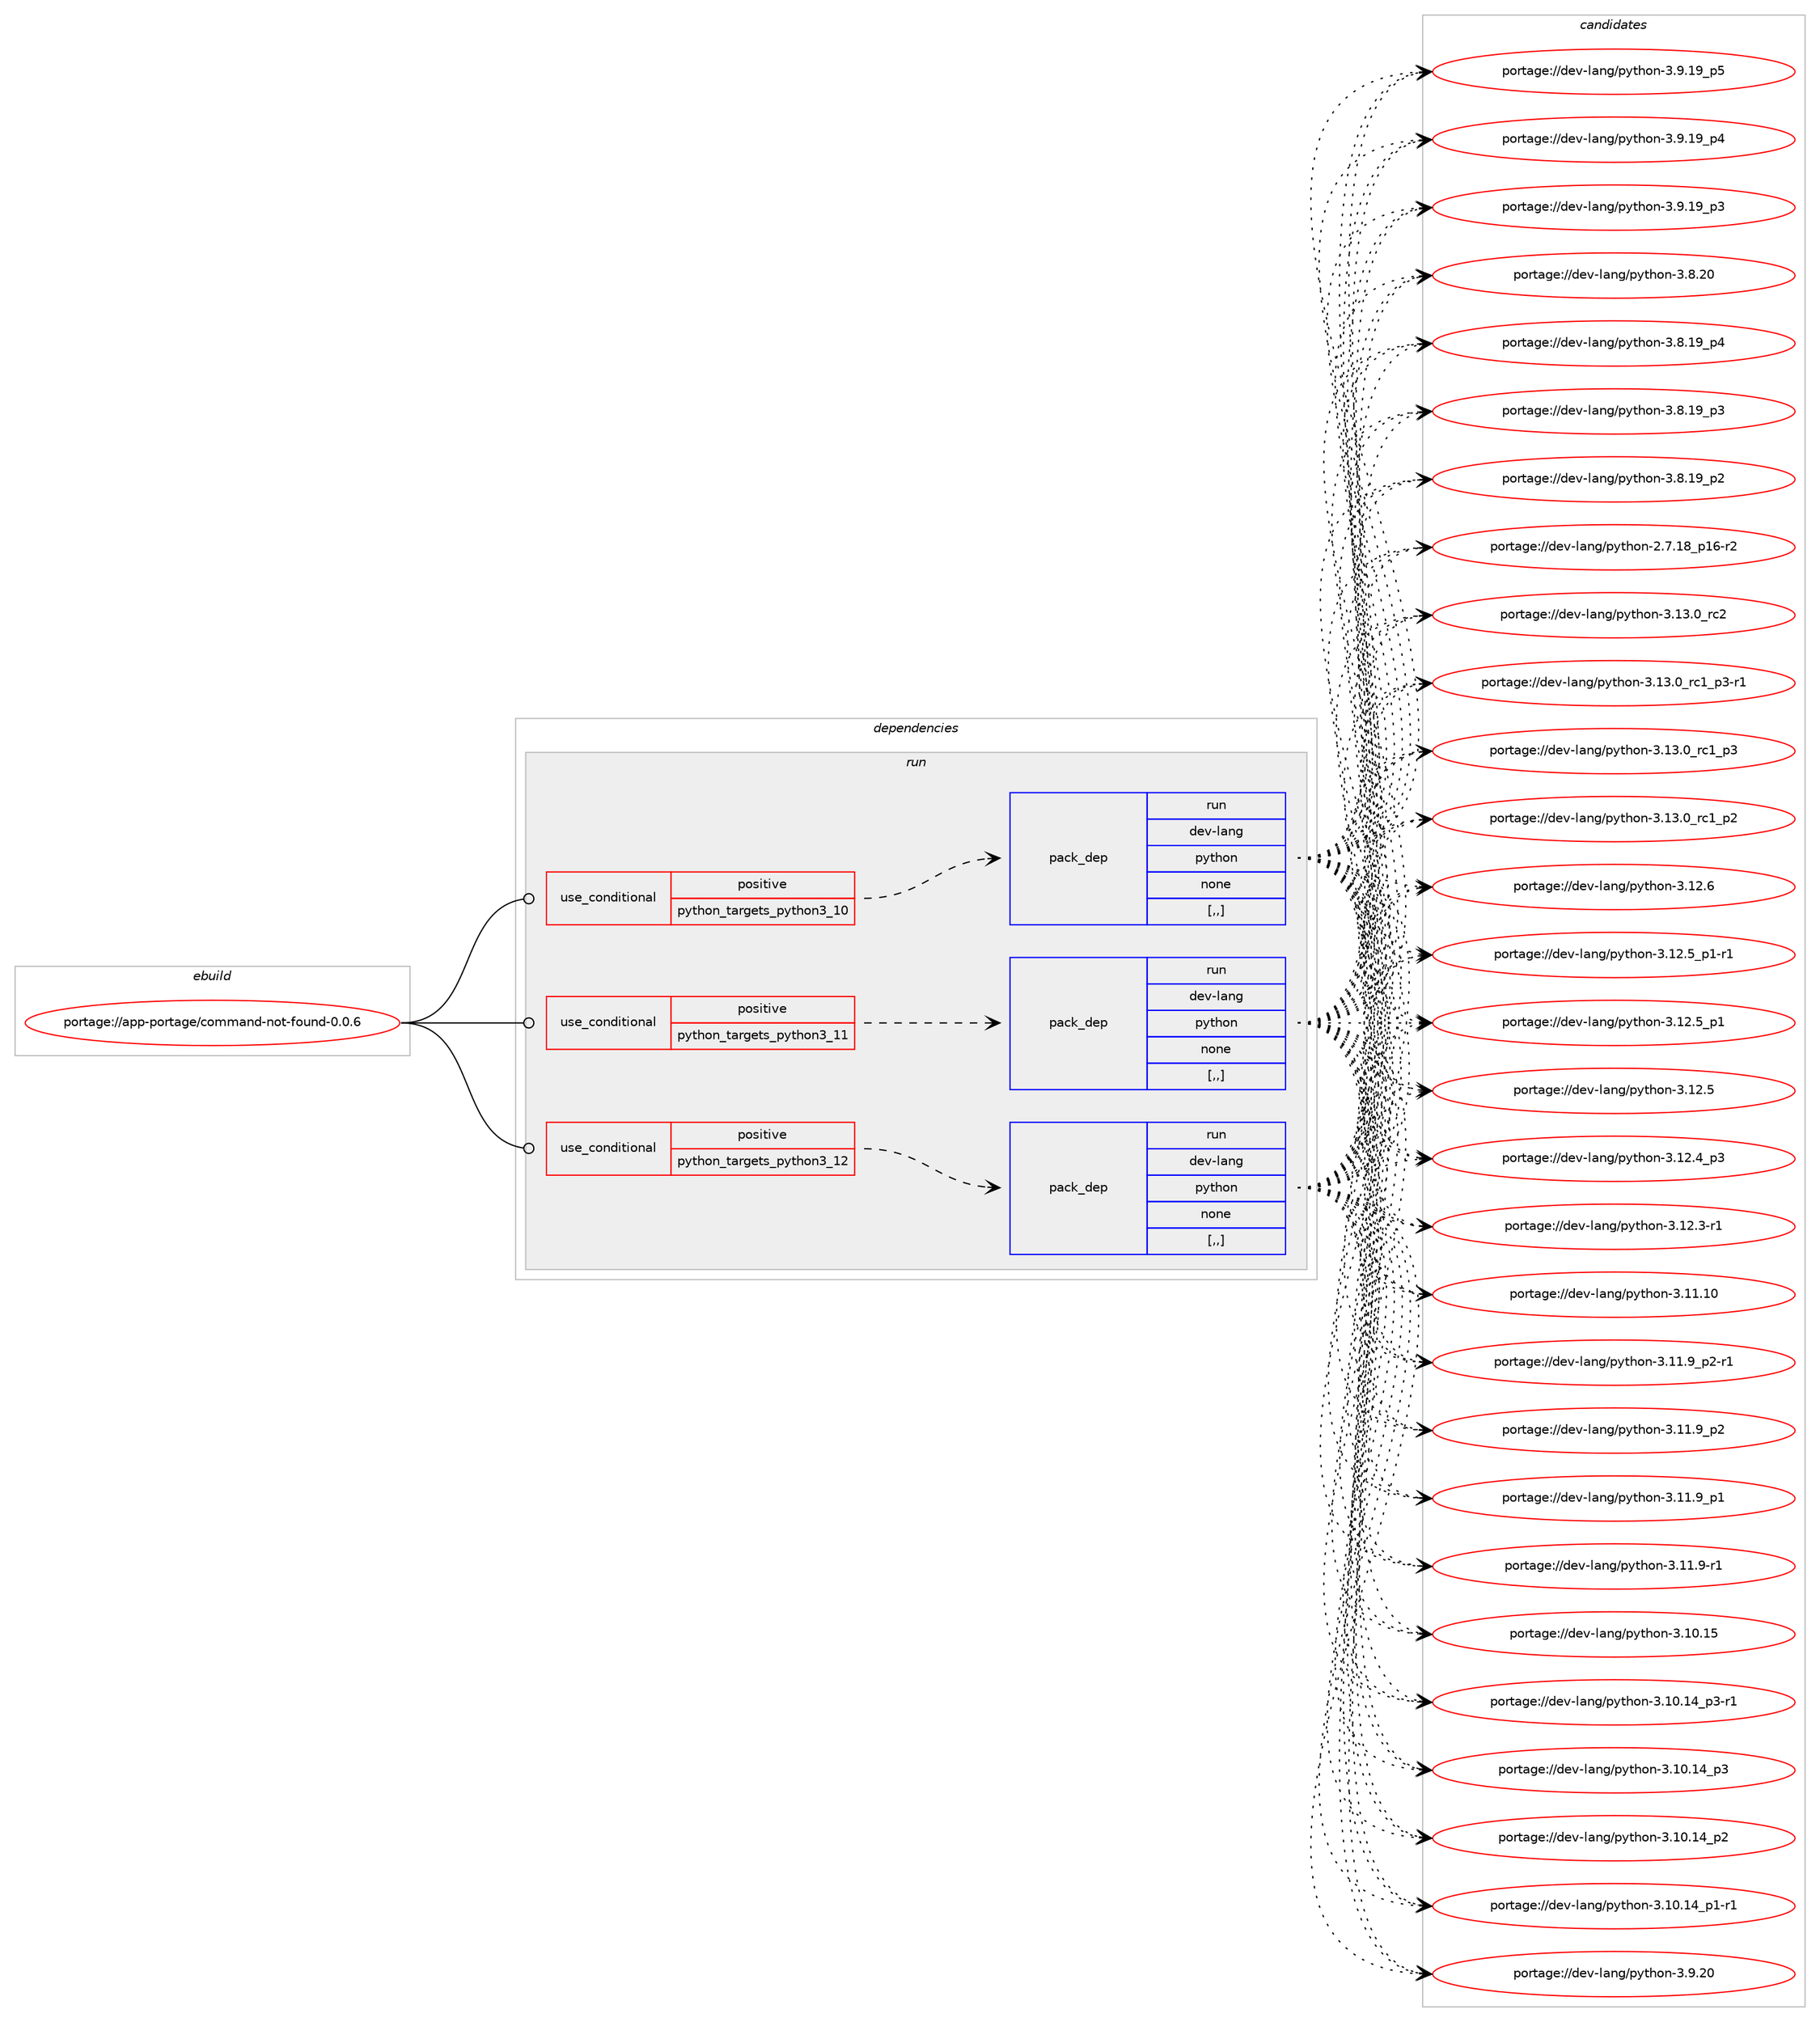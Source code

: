 digraph prolog {

# *************
# Graph options
# *************

newrank=true;
concentrate=true;
compound=true;
graph [rankdir=LR,fontname=Helvetica,fontsize=10,ranksep=1.5];#, ranksep=2.5, nodesep=0.2];
edge  [arrowhead=vee];
node  [fontname=Helvetica,fontsize=10];

# **********
# The ebuild
# **********

subgraph cluster_leftcol {
color=gray;
label=<<i>ebuild</i>>;
id [label="portage://app-portage/command-not-found-0.0.6", color=red, width=4, href="../app-portage/command-not-found-0.0.6.svg"];
}

# ****************
# The dependencies
# ****************

subgraph cluster_midcol {
color=gray;
label=<<i>dependencies</i>>;
subgraph cluster_compile {
fillcolor="#eeeeee";
style=filled;
label=<<i>compile</i>>;
}
subgraph cluster_compileandrun {
fillcolor="#eeeeee";
style=filled;
label=<<i>compile and run</i>>;
}
subgraph cluster_run {
fillcolor="#eeeeee";
style=filled;
label=<<i>run</i>>;
subgraph cond143887 {
dependency544251 [label=<<TABLE BORDER="0" CELLBORDER="1" CELLSPACING="0" CELLPADDING="4"><TR><TD ROWSPAN="3" CELLPADDING="10">use_conditional</TD></TR><TR><TD>positive</TD></TR><TR><TD>python_targets_python3_10</TD></TR></TABLE>>, shape=none, color=red];
subgraph pack396304 {
dependency544252 [label=<<TABLE BORDER="0" CELLBORDER="1" CELLSPACING="0" CELLPADDING="4" WIDTH="220"><TR><TD ROWSPAN="6" CELLPADDING="30">pack_dep</TD></TR><TR><TD WIDTH="110">run</TD></TR><TR><TD>dev-lang</TD></TR><TR><TD>python</TD></TR><TR><TD>none</TD></TR><TR><TD>[,,]</TD></TR></TABLE>>, shape=none, color=blue];
}
dependency544251:e -> dependency544252:w [weight=20,style="dashed",arrowhead="vee"];
}
id:e -> dependency544251:w [weight=20,style="solid",arrowhead="odot"];
subgraph cond143888 {
dependency544253 [label=<<TABLE BORDER="0" CELLBORDER="1" CELLSPACING="0" CELLPADDING="4"><TR><TD ROWSPAN="3" CELLPADDING="10">use_conditional</TD></TR><TR><TD>positive</TD></TR><TR><TD>python_targets_python3_11</TD></TR></TABLE>>, shape=none, color=red];
subgraph pack396305 {
dependency544254 [label=<<TABLE BORDER="0" CELLBORDER="1" CELLSPACING="0" CELLPADDING="4" WIDTH="220"><TR><TD ROWSPAN="6" CELLPADDING="30">pack_dep</TD></TR><TR><TD WIDTH="110">run</TD></TR><TR><TD>dev-lang</TD></TR><TR><TD>python</TD></TR><TR><TD>none</TD></TR><TR><TD>[,,]</TD></TR></TABLE>>, shape=none, color=blue];
}
dependency544253:e -> dependency544254:w [weight=20,style="dashed",arrowhead="vee"];
}
id:e -> dependency544253:w [weight=20,style="solid",arrowhead="odot"];
subgraph cond143889 {
dependency544255 [label=<<TABLE BORDER="0" CELLBORDER="1" CELLSPACING="0" CELLPADDING="4"><TR><TD ROWSPAN="3" CELLPADDING="10">use_conditional</TD></TR><TR><TD>positive</TD></TR><TR><TD>python_targets_python3_12</TD></TR></TABLE>>, shape=none, color=red];
subgraph pack396306 {
dependency544256 [label=<<TABLE BORDER="0" CELLBORDER="1" CELLSPACING="0" CELLPADDING="4" WIDTH="220"><TR><TD ROWSPAN="6" CELLPADDING="30">pack_dep</TD></TR><TR><TD WIDTH="110">run</TD></TR><TR><TD>dev-lang</TD></TR><TR><TD>python</TD></TR><TR><TD>none</TD></TR><TR><TD>[,,]</TD></TR></TABLE>>, shape=none, color=blue];
}
dependency544255:e -> dependency544256:w [weight=20,style="dashed",arrowhead="vee"];
}
id:e -> dependency544255:w [weight=20,style="solid",arrowhead="odot"];
}
}

# **************
# The candidates
# **************

subgraph cluster_choices {
rank=same;
color=gray;
label=<<i>candidates</i>>;

subgraph choice396304 {
color=black;
nodesep=1;
choice10010111845108971101034711212111610411111045514649514648951149950 [label="portage://dev-lang/python-3.13.0_rc2", color=red, width=4,href="../dev-lang/python-3.13.0_rc2.svg"];
choice1001011184510897110103471121211161041111104551464951464895114994995112514511449 [label="portage://dev-lang/python-3.13.0_rc1_p3-r1", color=red, width=4,href="../dev-lang/python-3.13.0_rc1_p3-r1.svg"];
choice100101118451089711010347112121116104111110455146495146489511499499511251 [label="portage://dev-lang/python-3.13.0_rc1_p3", color=red, width=4,href="../dev-lang/python-3.13.0_rc1_p3.svg"];
choice100101118451089711010347112121116104111110455146495146489511499499511250 [label="portage://dev-lang/python-3.13.0_rc1_p2", color=red, width=4,href="../dev-lang/python-3.13.0_rc1_p2.svg"];
choice10010111845108971101034711212111610411111045514649504654 [label="portage://dev-lang/python-3.12.6", color=red, width=4,href="../dev-lang/python-3.12.6.svg"];
choice1001011184510897110103471121211161041111104551464950465395112494511449 [label="portage://dev-lang/python-3.12.5_p1-r1", color=red, width=4,href="../dev-lang/python-3.12.5_p1-r1.svg"];
choice100101118451089711010347112121116104111110455146495046539511249 [label="portage://dev-lang/python-3.12.5_p1", color=red, width=4,href="../dev-lang/python-3.12.5_p1.svg"];
choice10010111845108971101034711212111610411111045514649504653 [label="portage://dev-lang/python-3.12.5", color=red, width=4,href="../dev-lang/python-3.12.5.svg"];
choice100101118451089711010347112121116104111110455146495046529511251 [label="portage://dev-lang/python-3.12.4_p3", color=red, width=4,href="../dev-lang/python-3.12.4_p3.svg"];
choice100101118451089711010347112121116104111110455146495046514511449 [label="portage://dev-lang/python-3.12.3-r1", color=red, width=4,href="../dev-lang/python-3.12.3-r1.svg"];
choice1001011184510897110103471121211161041111104551464949464948 [label="portage://dev-lang/python-3.11.10", color=red, width=4,href="../dev-lang/python-3.11.10.svg"];
choice1001011184510897110103471121211161041111104551464949465795112504511449 [label="portage://dev-lang/python-3.11.9_p2-r1", color=red, width=4,href="../dev-lang/python-3.11.9_p2-r1.svg"];
choice100101118451089711010347112121116104111110455146494946579511250 [label="portage://dev-lang/python-3.11.9_p2", color=red, width=4,href="../dev-lang/python-3.11.9_p2.svg"];
choice100101118451089711010347112121116104111110455146494946579511249 [label="portage://dev-lang/python-3.11.9_p1", color=red, width=4,href="../dev-lang/python-3.11.9_p1.svg"];
choice100101118451089711010347112121116104111110455146494946574511449 [label="portage://dev-lang/python-3.11.9-r1", color=red, width=4,href="../dev-lang/python-3.11.9-r1.svg"];
choice1001011184510897110103471121211161041111104551464948464953 [label="portage://dev-lang/python-3.10.15", color=red, width=4,href="../dev-lang/python-3.10.15.svg"];
choice100101118451089711010347112121116104111110455146494846495295112514511449 [label="portage://dev-lang/python-3.10.14_p3-r1", color=red, width=4,href="../dev-lang/python-3.10.14_p3-r1.svg"];
choice10010111845108971101034711212111610411111045514649484649529511251 [label="portage://dev-lang/python-3.10.14_p3", color=red, width=4,href="../dev-lang/python-3.10.14_p3.svg"];
choice10010111845108971101034711212111610411111045514649484649529511250 [label="portage://dev-lang/python-3.10.14_p2", color=red, width=4,href="../dev-lang/python-3.10.14_p2.svg"];
choice100101118451089711010347112121116104111110455146494846495295112494511449 [label="portage://dev-lang/python-3.10.14_p1-r1", color=red, width=4,href="../dev-lang/python-3.10.14_p1-r1.svg"];
choice10010111845108971101034711212111610411111045514657465048 [label="portage://dev-lang/python-3.9.20", color=red, width=4,href="../dev-lang/python-3.9.20.svg"];
choice100101118451089711010347112121116104111110455146574649579511253 [label="portage://dev-lang/python-3.9.19_p5", color=red, width=4,href="../dev-lang/python-3.9.19_p5.svg"];
choice100101118451089711010347112121116104111110455146574649579511252 [label="portage://dev-lang/python-3.9.19_p4", color=red, width=4,href="../dev-lang/python-3.9.19_p4.svg"];
choice100101118451089711010347112121116104111110455146574649579511251 [label="portage://dev-lang/python-3.9.19_p3", color=red, width=4,href="../dev-lang/python-3.9.19_p3.svg"];
choice10010111845108971101034711212111610411111045514656465048 [label="portage://dev-lang/python-3.8.20", color=red, width=4,href="../dev-lang/python-3.8.20.svg"];
choice100101118451089711010347112121116104111110455146564649579511252 [label="portage://dev-lang/python-3.8.19_p4", color=red, width=4,href="../dev-lang/python-3.8.19_p4.svg"];
choice100101118451089711010347112121116104111110455146564649579511251 [label="portage://dev-lang/python-3.8.19_p3", color=red, width=4,href="../dev-lang/python-3.8.19_p3.svg"];
choice100101118451089711010347112121116104111110455146564649579511250 [label="portage://dev-lang/python-3.8.19_p2", color=red, width=4,href="../dev-lang/python-3.8.19_p2.svg"];
choice100101118451089711010347112121116104111110455046554649569511249544511450 [label="portage://dev-lang/python-2.7.18_p16-r2", color=red, width=4,href="../dev-lang/python-2.7.18_p16-r2.svg"];
dependency544252:e -> choice10010111845108971101034711212111610411111045514649514648951149950:w [style=dotted,weight="100"];
dependency544252:e -> choice1001011184510897110103471121211161041111104551464951464895114994995112514511449:w [style=dotted,weight="100"];
dependency544252:e -> choice100101118451089711010347112121116104111110455146495146489511499499511251:w [style=dotted,weight="100"];
dependency544252:e -> choice100101118451089711010347112121116104111110455146495146489511499499511250:w [style=dotted,weight="100"];
dependency544252:e -> choice10010111845108971101034711212111610411111045514649504654:w [style=dotted,weight="100"];
dependency544252:e -> choice1001011184510897110103471121211161041111104551464950465395112494511449:w [style=dotted,weight="100"];
dependency544252:e -> choice100101118451089711010347112121116104111110455146495046539511249:w [style=dotted,weight="100"];
dependency544252:e -> choice10010111845108971101034711212111610411111045514649504653:w [style=dotted,weight="100"];
dependency544252:e -> choice100101118451089711010347112121116104111110455146495046529511251:w [style=dotted,weight="100"];
dependency544252:e -> choice100101118451089711010347112121116104111110455146495046514511449:w [style=dotted,weight="100"];
dependency544252:e -> choice1001011184510897110103471121211161041111104551464949464948:w [style=dotted,weight="100"];
dependency544252:e -> choice1001011184510897110103471121211161041111104551464949465795112504511449:w [style=dotted,weight="100"];
dependency544252:e -> choice100101118451089711010347112121116104111110455146494946579511250:w [style=dotted,weight="100"];
dependency544252:e -> choice100101118451089711010347112121116104111110455146494946579511249:w [style=dotted,weight="100"];
dependency544252:e -> choice100101118451089711010347112121116104111110455146494946574511449:w [style=dotted,weight="100"];
dependency544252:e -> choice1001011184510897110103471121211161041111104551464948464953:w [style=dotted,weight="100"];
dependency544252:e -> choice100101118451089711010347112121116104111110455146494846495295112514511449:w [style=dotted,weight="100"];
dependency544252:e -> choice10010111845108971101034711212111610411111045514649484649529511251:w [style=dotted,weight="100"];
dependency544252:e -> choice10010111845108971101034711212111610411111045514649484649529511250:w [style=dotted,weight="100"];
dependency544252:e -> choice100101118451089711010347112121116104111110455146494846495295112494511449:w [style=dotted,weight="100"];
dependency544252:e -> choice10010111845108971101034711212111610411111045514657465048:w [style=dotted,weight="100"];
dependency544252:e -> choice100101118451089711010347112121116104111110455146574649579511253:w [style=dotted,weight="100"];
dependency544252:e -> choice100101118451089711010347112121116104111110455146574649579511252:w [style=dotted,weight="100"];
dependency544252:e -> choice100101118451089711010347112121116104111110455146574649579511251:w [style=dotted,weight="100"];
dependency544252:e -> choice10010111845108971101034711212111610411111045514656465048:w [style=dotted,weight="100"];
dependency544252:e -> choice100101118451089711010347112121116104111110455146564649579511252:w [style=dotted,weight="100"];
dependency544252:e -> choice100101118451089711010347112121116104111110455146564649579511251:w [style=dotted,weight="100"];
dependency544252:e -> choice100101118451089711010347112121116104111110455146564649579511250:w [style=dotted,weight="100"];
dependency544252:e -> choice100101118451089711010347112121116104111110455046554649569511249544511450:w [style=dotted,weight="100"];
}
subgraph choice396305 {
color=black;
nodesep=1;
choice10010111845108971101034711212111610411111045514649514648951149950 [label="portage://dev-lang/python-3.13.0_rc2", color=red, width=4,href="../dev-lang/python-3.13.0_rc2.svg"];
choice1001011184510897110103471121211161041111104551464951464895114994995112514511449 [label="portage://dev-lang/python-3.13.0_rc1_p3-r1", color=red, width=4,href="../dev-lang/python-3.13.0_rc1_p3-r1.svg"];
choice100101118451089711010347112121116104111110455146495146489511499499511251 [label="portage://dev-lang/python-3.13.0_rc1_p3", color=red, width=4,href="../dev-lang/python-3.13.0_rc1_p3.svg"];
choice100101118451089711010347112121116104111110455146495146489511499499511250 [label="portage://dev-lang/python-3.13.0_rc1_p2", color=red, width=4,href="../dev-lang/python-3.13.0_rc1_p2.svg"];
choice10010111845108971101034711212111610411111045514649504654 [label="portage://dev-lang/python-3.12.6", color=red, width=4,href="../dev-lang/python-3.12.6.svg"];
choice1001011184510897110103471121211161041111104551464950465395112494511449 [label="portage://dev-lang/python-3.12.5_p1-r1", color=red, width=4,href="../dev-lang/python-3.12.5_p1-r1.svg"];
choice100101118451089711010347112121116104111110455146495046539511249 [label="portage://dev-lang/python-3.12.5_p1", color=red, width=4,href="../dev-lang/python-3.12.5_p1.svg"];
choice10010111845108971101034711212111610411111045514649504653 [label="portage://dev-lang/python-3.12.5", color=red, width=4,href="../dev-lang/python-3.12.5.svg"];
choice100101118451089711010347112121116104111110455146495046529511251 [label="portage://dev-lang/python-3.12.4_p3", color=red, width=4,href="../dev-lang/python-3.12.4_p3.svg"];
choice100101118451089711010347112121116104111110455146495046514511449 [label="portage://dev-lang/python-3.12.3-r1", color=red, width=4,href="../dev-lang/python-3.12.3-r1.svg"];
choice1001011184510897110103471121211161041111104551464949464948 [label="portage://dev-lang/python-3.11.10", color=red, width=4,href="../dev-lang/python-3.11.10.svg"];
choice1001011184510897110103471121211161041111104551464949465795112504511449 [label="portage://dev-lang/python-3.11.9_p2-r1", color=red, width=4,href="../dev-lang/python-3.11.9_p2-r1.svg"];
choice100101118451089711010347112121116104111110455146494946579511250 [label="portage://dev-lang/python-3.11.9_p2", color=red, width=4,href="../dev-lang/python-3.11.9_p2.svg"];
choice100101118451089711010347112121116104111110455146494946579511249 [label="portage://dev-lang/python-3.11.9_p1", color=red, width=4,href="../dev-lang/python-3.11.9_p1.svg"];
choice100101118451089711010347112121116104111110455146494946574511449 [label="portage://dev-lang/python-3.11.9-r1", color=red, width=4,href="../dev-lang/python-3.11.9-r1.svg"];
choice1001011184510897110103471121211161041111104551464948464953 [label="portage://dev-lang/python-3.10.15", color=red, width=4,href="../dev-lang/python-3.10.15.svg"];
choice100101118451089711010347112121116104111110455146494846495295112514511449 [label="portage://dev-lang/python-3.10.14_p3-r1", color=red, width=4,href="../dev-lang/python-3.10.14_p3-r1.svg"];
choice10010111845108971101034711212111610411111045514649484649529511251 [label="portage://dev-lang/python-3.10.14_p3", color=red, width=4,href="../dev-lang/python-3.10.14_p3.svg"];
choice10010111845108971101034711212111610411111045514649484649529511250 [label="portage://dev-lang/python-3.10.14_p2", color=red, width=4,href="../dev-lang/python-3.10.14_p2.svg"];
choice100101118451089711010347112121116104111110455146494846495295112494511449 [label="portage://dev-lang/python-3.10.14_p1-r1", color=red, width=4,href="../dev-lang/python-3.10.14_p1-r1.svg"];
choice10010111845108971101034711212111610411111045514657465048 [label="portage://dev-lang/python-3.9.20", color=red, width=4,href="../dev-lang/python-3.9.20.svg"];
choice100101118451089711010347112121116104111110455146574649579511253 [label="portage://dev-lang/python-3.9.19_p5", color=red, width=4,href="../dev-lang/python-3.9.19_p5.svg"];
choice100101118451089711010347112121116104111110455146574649579511252 [label="portage://dev-lang/python-3.9.19_p4", color=red, width=4,href="../dev-lang/python-3.9.19_p4.svg"];
choice100101118451089711010347112121116104111110455146574649579511251 [label="portage://dev-lang/python-3.9.19_p3", color=red, width=4,href="../dev-lang/python-3.9.19_p3.svg"];
choice10010111845108971101034711212111610411111045514656465048 [label="portage://dev-lang/python-3.8.20", color=red, width=4,href="../dev-lang/python-3.8.20.svg"];
choice100101118451089711010347112121116104111110455146564649579511252 [label="portage://dev-lang/python-3.8.19_p4", color=red, width=4,href="../dev-lang/python-3.8.19_p4.svg"];
choice100101118451089711010347112121116104111110455146564649579511251 [label="portage://dev-lang/python-3.8.19_p3", color=red, width=4,href="../dev-lang/python-3.8.19_p3.svg"];
choice100101118451089711010347112121116104111110455146564649579511250 [label="portage://dev-lang/python-3.8.19_p2", color=red, width=4,href="../dev-lang/python-3.8.19_p2.svg"];
choice100101118451089711010347112121116104111110455046554649569511249544511450 [label="portage://dev-lang/python-2.7.18_p16-r2", color=red, width=4,href="../dev-lang/python-2.7.18_p16-r2.svg"];
dependency544254:e -> choice10010111845108971101034711212111610411111045514649514648951149950:w [style=dotted,weight="100"];
dependency544254:e -> choice1001011184510897110103471121211161041111104551464951464895114994995112514511449:w [style=dotted,weight="100"];
dependency544254:e -> choice100101118451089711010347112121116104111110455146495146489511499499511251:w [style=dotted,weight="100"];
dependency544254:e -> choice100101118451089711010347112121116104111110455146495146489511499499511250:w [style=dotted,weight="100"];
dependency544254:e -> choice10010111845108971101034711212111610411111045514649504654:w [style=dotted,weight="100"];
dependency544254:e -> choice1001011184510897110103471121211161041111104551464950465395112494511449:w [style=dotted,weight="100"];
dependency544254:e -> choice100101118451089711010347112121116104111110455146495046539511249:w [style=dotted,weight="100"];
dependency544254:e -> choice10010111845108971101034711212111610411111045514649504653:w [style=dotted,weight="100"];
dependency544254:e -> choice100101118451089711010347112121116104111110455146495046529511251:w [style=dotted,weight="100"];
dependency544254:e -> choice100101118451089711010347112121116104111110455146495046514511449:w [style=dotted,weight="100"];
dependency544254:e -> choice1001011184510897110103471121211161041111104551464949464948:w [style=dotted,weight="100"];
dependency544254:e -> choice1001011184510897110103471121211161041111104551464949465795112504511449:w [style=dotted,weight="100"];
dependency544254:e -> choice100101118451089711010347112121116104111110455146494946579511250:w [style=dotted,weight="100"];
dependency544254:e -> choice100101118451089711010347112121116104111110455146494946579511249:w [style=dotted,weight="100"];
dependency544254:e -> choice100101118451089711010347112121116104111110455146494946574511449:w [style=dotted,weight="100"];
dependency544254:e -> choice1001011184510897110103471121211161041111104551464948464953:w [style=dotted,weight="100"];
dependency544254:e -> choice100101118451089711010347112121116104111110455146494846495295112514511449:w [style=dotted,weight="100"];
dependency544254:e -> choice10010111845108971101034711212111610411111045514649484649529511251:w [style=dotted,weight="100"];
dependency544254:e -> choice10010111845108971101034711212111610411111045514649484649529511250:w [style=dotted,weight="100"];
dependency544254:e -> choice100101118451089711010347112121116104111110455146494846495295112494511449:w [style=dotted,weight="100"];
dependency544254:e -> choice10010111845108971101034711212111610411111045514657465048:w [style=dotted,weight="100"];
dependency544254:e -> choice100101118451089711010347112121116104111110455146574649579511253:w [style=dotted,weight="100"];
dependency544254:e -> choice100101118451089711010347112121116104111110455146574649579511252:w [style=dotted,weight="100"];
dependency544254:e -> choice100101118451089711010347112121116104111110455146574649579511251:w [style=dotted,weight="100"];
dependency544254:e -> choice10010111845108971101034711212111610411111045514656465048:w [style=dotted,weight="100"];
dependency544254:e -> choice100101118451089711010347112121116104111110455146564649579511252:w [style=dotted,weight="100"];
dependency544254:e -> choice100101118451089711010347112121116104111110455146564649579511251:w [style=dotted,weight="100"];
dependency544254:e -> choice100101118451089711010347112121116104111110455146564649579511250:w [style=dotted,weight="100"];
dependency544254:e -> choice100101118451089711010347112121116104111110455046554649569511249544511450:w [style=dotted,weight="100"];
}
subgraph choice396306 {
color=black;
nodesep=1;
choice10010111845108971101034711212111610411111045514649514648951149950 [label="portage://dev-lang/python-3.13.0_rc2", color=red, width=4,href="../dev-lang/python-3.13.0_rc2.svg"];
choice1001011184510897110103471121211161041111104551464951464895114994995112514511449 [label="portage://dev-lang/python-3.13.0_rc1_p3-r1", color=red, width=4,href="../dev-lang/python-3.13.0_rc1_p3-r1.svg"];
choice100101118451089711010347112121116104111110455146495146489511499499511251 [label="portage://dev-lang/python-3.13.0_rc1_p3", color=red, width=4,href="../dev-lang/python-3.13.0_rc1_p3.svg"];
choice100101118451089711010347112121116104111110455146495146489511499499511250 [label="portage://dev-lang/python-3.13.0_rc1_p2", color=red, width=4,href="../dev-lang/python-3.13.0_rc1_p2.svg"];
choice10010111845108971101034711212111610411111045514649504654 [label="portage://dev-lang/python-3.12.6", color=red, width=4,href="../dev-lang/python-3.12.6.svg"];
choice1001011184510897110103471121211161041111104551464950465395112494511449 [label="portage://dev-lang/python-3.12.5_p1-r1", color=red, width=4,href="../dev-lang/python-3.12.5_p1-r1.svg"];
choice100101118451089711010347112121116104111110455146495046539511249 [label="portage://dev-lang/python-3.12.5_p1", color=red, width=4,href="../dev-lang/python-3.12.5_p1.svg"];
choice10010111845108971101034711212111610411111045514649504653 [label="portage://dev-lang/python-3.12.5", color=red, width=4,href="../dev-lang/python-3.12.5.svg"];
choice100101118451089711010347112121116104111110455146495046529511251 [label="portage://dev-lang/python-3.12.4_p3", color=red, width=4,href="../dev-lang/python-3.12.4_p3.svg"];
choice100101118451089711010347112121116104111110455146495046514511449 [label="portage://dev-lang/python-3.12.3-r1", color=red, width=4,href="../dev-lang/python-3.12.3-r1.svg"];
choice1001011184510897110103471121211161041111104551464949464948 [label="portage://dev-lang/python-3.11.10", color=red, width=4,href="../dev-lang/python-3.11.10.svg"];
choice1001011184510897110103471121211161041111104551464949465795112504511449 [label="portage://dev-lang/python-3.11.9_p2-r1", color=red, width=4,href="../dev-lang/python-3.11.9_p2-r1.svg"];
choice100101118451089711010347112121116104111110455146494946579511250 [label="portage://dev-lang/python-3.11.9_p2", color=red, width=4,href="../dev-lang/python-3.11.9_p2.svg"];
choice100101118451089711010347112121116104111110455146494946579511249 [label="portage://dev-lang/python-3.11.9_p1", color=red, width=4,href="../dev-lang/python-3.11.9_p1.svg"];
choice100101118451089711010347112121116104111110455146494946574511449 [label="portage://dev-lang/python-3.11.9-r1", color=red, width=4,href="../dev-lang/python-3.11.9-r1.svg"];
choice1001011184510897110103471121211161041111104551464948464953 [label="portage://dev-lang/python-3.10.15", color=red, width=4,href="../dev-lang/python-3.10.15.svg"];
choice100101118451089711010347112121116104111110455146494846495295112514511449 [label="portage://dev-lang/python-3.10.14_p3-r1", color=red, width=4,href="../dev-lang/python-3.10.14_p3-r1.svg"];
choice10010111845108971101034711212111610411111045514649484649529511251 [label="portage://dev-lang/python-3.10.14_p3", color=red, width=4,href="../dev-lang/python-3.10.14_p3.svg"];
choice10010111845108971101034711212111610411111045514649484649529511250 [label="portage://dev-lang/python-3.10.14_p2", color=red, width=4,href="../dev-lang/python-3.10.14_p2.svg"];
choice100101118451089711010347112121116104111110455146494846495295112494511449 [label="portage://dev-lang/python-3.10.14_p1-r1", color=red, width=4,href="../dev-lang/python-3.10.14_p1-r1.svg"];
choice10010111845108971101034711212111610411111045514657465048 [label="portage://dev-lang/python-3.9.20", color=red, width=4,href="../dev-lang/python-3.9.20.svg"];
choice100101118451089711010347112121116104111110455146574649579511253 [label="portage://dev-lang/python-3.9.19_p5", color=red, width=4,href="../dev-lang/python-3.9.19_p5.svg"];
choice100101118451089711010347112121116104111110455146574649579511252 [label="portage://dev-lang/python-3.9.19_p4", color=red, width=4,href="../dev-lang/python-3.9.19_p4.svg"];
choice100101118451089711010347112121116104111110455146574649579511251 [label="portage://dev-lang/python-3.9.19_p3", color=red, width=4,href="../dev-lang/python-3.9.19_p3.svg"];
choice10010111845108971101034711212111610411111045514656465048 [label="portage://dev-lang/python-3.8.20", color=red, width=4,href="../dev-lang/python-3.8.20.svg"];
choice100101118451089711010347112121116104111110455146564649579511252 [label="portage://dev-lang/python-3.8.19_p4", color=red, width=4,href="../dev-lang/python-3.8.19_p4.svg"];
choice100101118451089711010347112121116104111110455146564649579511251 [label="portage://dev-lang/python-3.8.19_p3", color=red, width=4,href="../dev-lang/python-3.8.19_p3.svg"];
choice100101118451089711010347112121116104111110455146564649579511250 [label="portage://dev-lang/python-3.8.19_p2", color=red, width=4,href="../dev-lang/python-3.8.19_p2.svg"];
choice100101118451089711010347112121116104111110455046554649569511249544511450 [label="portage://dev-lang/python-2.7.18_p16-r2", color=red, width=4,href="../dev-lang/python-2.7.18_p16-r2.svg"];
dependency544256:e -> choice10010111845108971101034711212111610411111045514649514648951149950:w [style=dotted,weight="100"];
dependency544256:e -> choice1001011184510897110103471121211161041111104551464951464895114994995112514511449:w [style=dotted,weight="100"];
dependency544256:e -> choice100101118451089711010347112121116104111110455146495146489511499499511251:w [style=dotted,weight="100"];
dependency544256:e -> choice100101118451089711010347112121116104111110455146495146489511499499511250:w [style=dotted,weight="100"];
dependency544256:e -> choice10010111845108971101034711212111610411111045514649504654:w [style=dotted,weight="100"];
dependency544256:e -> choice1001011184510897110103471121211161041111104551464950465395112494511449:w [style=dotted,weight="100"];
dependency544256:e -> choice100101118451089711010347112121116104111110455146495046539511249:w [style=dotted,weight="100"];
dependency544256:e -> choice10010111845108971101034711212111610411111045514649504653:w [style=dotted,weight="100"];
dependency544256:e -> choice100101118451089711010347112121116104111110455146495046529511251:w [style=dotted,weight="100"];
dependency544256:e -> choice100101118451089711010347112121116104111110455146495046514511449:w [style=dotted,weight="100"];
dependency544256:e -> choice1001011184510897110103471121211161041111104551464949464948:w [style=dotted,weight="100"];
dependency544256:e -> choice1001011184510897110103471121211161041111104551464949465795112504511449:w [style=dotted,weight="100"];
dependency544256:e -> choice100101118451089711010347112121116104111110455146494946579511250:w [style=dotted,weight="100"];
dependency544256:e -> choice100101118451089711010347112121116104111110455146494946579511249:w [style=dotted,weight="100"];
dependency544256:e -> choice100101118451089711010347112121116104111110455146494946574511449:w [style=dotted,weight="100"];
dependency544256:e -> choice1001011184510897110103471121211161041111104551464948464953:w [style=dotted,weight="100"];
dependency544256:e -> choice100101118451089711010347112121116104111110455146494846495295112514511449:w [style=dotted,weight="100"];
dependency544256:e -> choice10010111845108971101034711212111610411111045514649484649529511251:w [style=dotted,weight="100"];
dependency544256:e -> choice10010111845108971101034711212111610411111045514649484649529511250:w [style=dotted,weight="100"];
dependency544256:e -> choice100101118451089711010347112121116104111110455146494846495295112494511449:w [style=dotted,weight="100"];
dependency544256:e -> choice10010111845108971101034711212111610411111045514657465048:w [style=dotted,weight="100"];
dependency544256:e -> choice100101118451089711010347112121116104111110455146574649579511253:w [style=dotted,weight="100"];
dependency544256:e -> choice100101118451089711010347112121116104111110455146574649579511252:w [style=dotted,weight="100"];
dependency544256:e -> choice100101118451089711010347112121116104111110455146574649579511251:w [style=dotted,weight="100"];
dependency544256:e -> choice10010111845108971101034711212111610411111045514656465048:w [style=dotted,weight="100"];
dependency544256:e -> choice100101118451089711010347112121116104111110455146564649579511252:w [style=dotted,weight="100"];
dependency544256:e -> choice100101118451089711010347112121116104111110455146564649579511251:w [style=dotted,weight="100"];
dependency544256:e -> choice100101118451089711010347112121116104111110455146564649579511250:w [style=dotted,weight="100"];
dependency544256:e -> choice100101118451089711010347112121116104111110455046554649569511249544511450:w [style=dotted,weight="100"];
}
}

}
